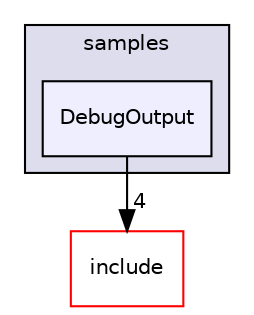 digraph "c++/3rdParty/plog/samples/DebugOutput" {
  bgcolor=transparent;
  compound=true
  node [ fontsize="10", fontname="Helvetica"];
  edge [ labelfontsize="10", labelfontname="Helvetica"];
  subgraph clusterdir_8d03fde5493a5e8d8675f397fdf6800f {
    graph [ bgcolor="#ddddee", pencolor="black", label="samples" fontname="Helvetica", fontsize="10", URL="dir_8d03fde5493a5e8d8675f397fdf6800f.html"]
  dir_8caae16fc2c07bdd908ce6cefbd39d4d [shape=box, label="DebugOutput", style="filled", fillcolor="#eeeeff", pencolor="black", URL="dir_8caae16fc2c07bdd908ce6cefbd39d4d.html"];
  }
  dir_05ea78ffc4ddc4f6d9a6448a24f50fa8 [shape=box label="include" color="red" URL="dir_05ea78ffc4ddc4f6d9a6448a24f50fa8.html"];
  dir_8caae16fc2c07bdd908ce6cefbd39d4d->dir_05ea78ffc4ddc4f6d9a6448a24f50fa8 [headlabel="4", labeldistance=1.5 headhref="dir_000011_000027.html"];
}
